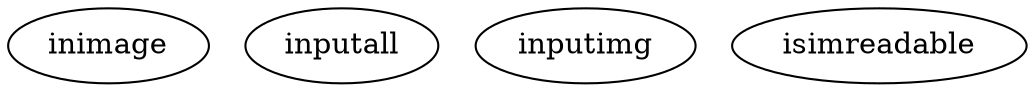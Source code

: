 /* Created by mdot for Matlab */
digraph m2html {

  inimage [URL="inimage.html"];
  inputall [URL="inputall.html"];
  inputimg [URL="inputimg.html"];
  isimreadable [URL="isimreadable.html"];
}